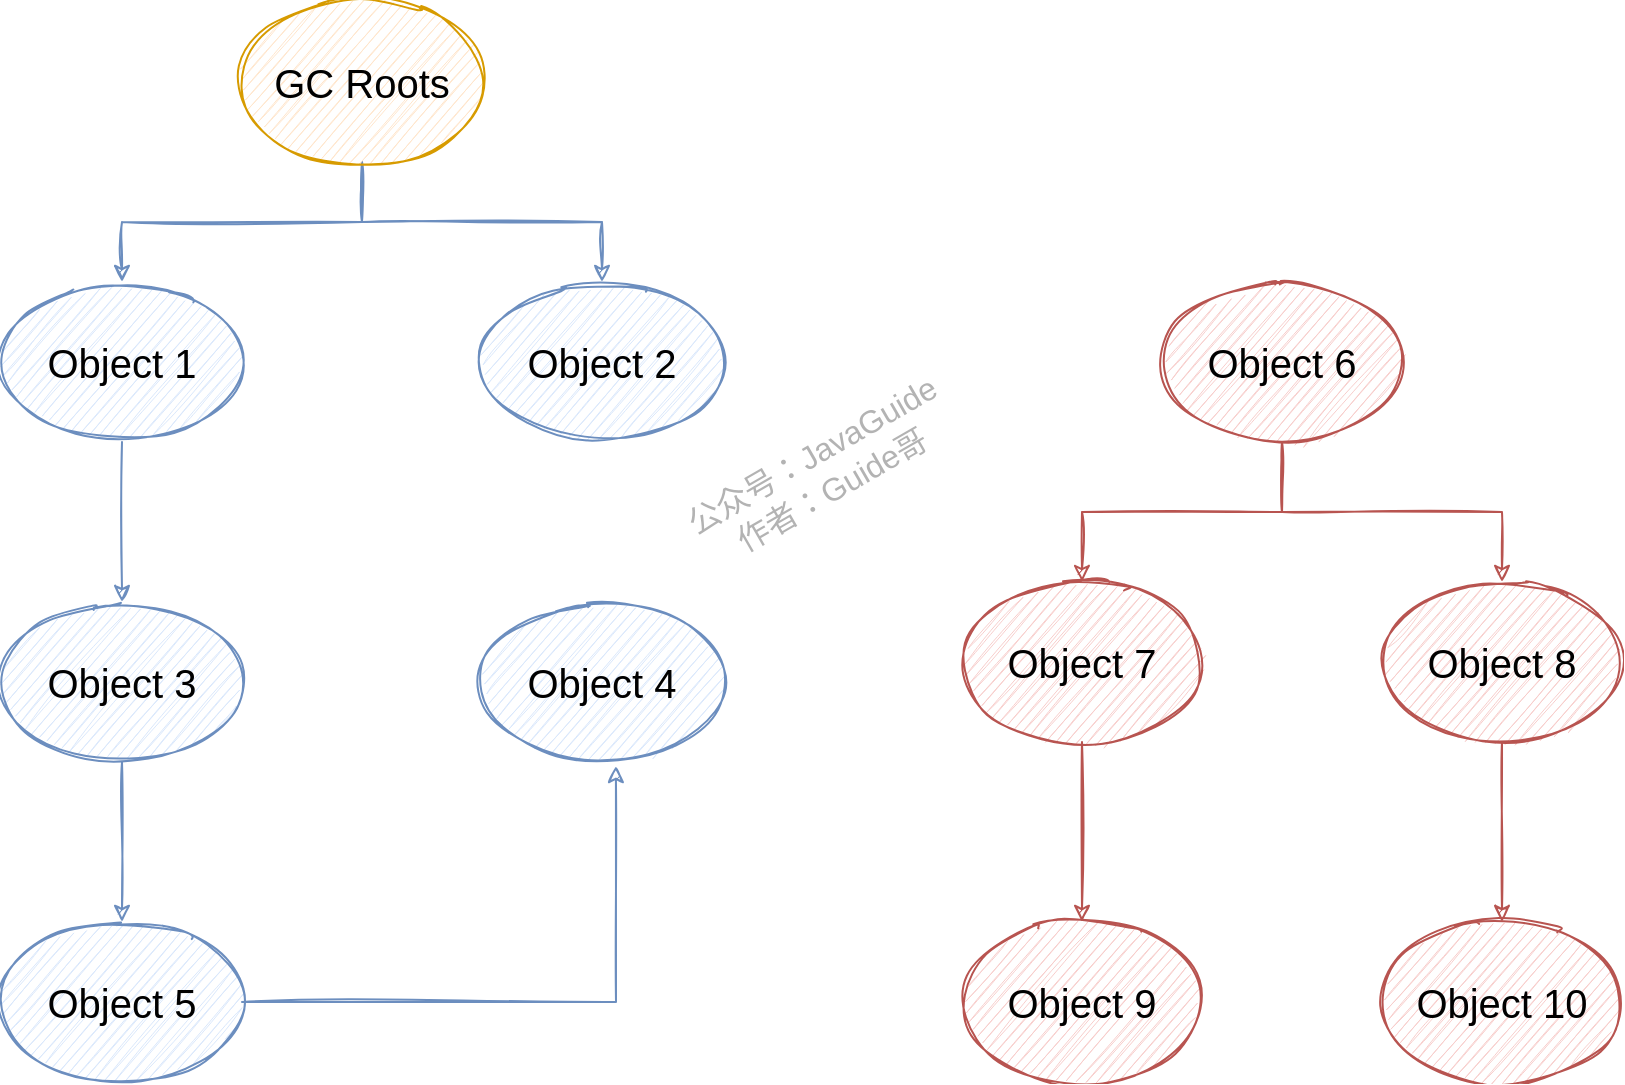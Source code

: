 <mxfile version="13.4.5" type="device"><diagram id="_ucA3QbZEiLBh5pHRP8F" name="Page-1"><mxGraphModel dx="1106" dy="997" grid="1" gridSize="10" guides="1" tooltips="1" connect="1" arrows="1" fold="1" page="1" pageScale="1" pageWidth="827" pageHeight="1169" math="0" shadow="0"><root><mxCell id="0"/><mxCell id="1" parent="0"/><mxCell id="XmB_iRhVbJTz12usiJVx-24" style="edgeStyle=orthogonalEdgeStyle;rounded=0;sketch=1;orthogonalLoop=1;jettySize=auto;html=1;strokeWidth=1;strokeColor=#6c8ebf;fillColor=#dae8fc;" edge="1" parent="1" source="XmB_iRhVbJTz12usiJVx-1" target="XmB_iRhVbJTz12usiJVx-2"><mxGeometry relative="1" as="geometry"/></mxCell><mxCell id="XmB_iRhVbJTz12usiJVx-25" style="edgeStyle=orthogonalEdgeStyle;rounded=0;sketch=1;orthogonalLoop=1;jettySize=auto;html=1;strokeWidth=1;strokeColor=#6c8ebf;fillColor=#dae8fc;" edge="1" parent="1" source="XmB_iRhVbJTz12usiJVx-1" target="XmB_iRhVbJTz12usiJVx-3"><mxGeometry relative="1" as="geometry"/></mxCell><mxCell id="XmB_iRhVbJTz12usiJVx-1" value="GC Roots" style="ellipse;whiteSpace=wrap;html=1;fontSize=20;fillColor=#ffe6cc;strokeColor=#d79b00;sketch=1;" vertex="1" parent="1"><mxGeometry x="160" y="190" width="120" height="80" as="geometry"/></mxCell><mxCell id="XmB_iRhVbJTz12usiJVx-26" style="edgeStyle=orthogonalEdgeStyle;rounded=0;sketch=1;orthogonalLoop=1;jettySize=auto;html=1;strokeWidth=1;strokeColor=#6c8ebf;fillColor=#dae8fc;" edge="1" parent="1" source="XmB_iRhVbJTz12usiJVx-2" target="XmB_iRhVbJTz12usiJVx-4"><mxGeometry relative="1" as="geometry"/></mxCell><mxCell id="XmB_iRhVbJTz12usiJVx-2" value="Object 1" style="ellipse;whiteSpace=wrap;html=1;fontSize=20;fillColor=#dae8fc;strokeColor=#6c8ebf;sketch=1;" vertex="1" parent="1"><mxGeometry x="40" y="330" width="120" height="80" as="geometry"/></mxCell><mxCell id="XmB_iRhVbJTz12usiJVx-3" value="Object 2" style="ellipse;whiteSpace=wrap;html=1;fontSize=20;fillColor=#dae8fc;strokeColor=#6c8ebf;sketch=1;" vertex="1" parent="1"><mxGeometry x="280" y="330" width="120" height="80" as="geometry"/></mxCell><mxCell id="XmB_iRhVbJTz12usiJVx-27" style="edgeStyle=orthogonalEdgeStyle;rounded=0;sketch=1;orthogonalLoop=1;jettySize=auto;html=1;strokeWidth=1;strokeColor=#6c8ebf;fillColor=#dae8fc;" edge="1" parent="1" source="XmB_iRhVbJTz12usiJVx-4" target="XmB_iRhVbJTz12usiJVx-6"><mxGeometry relative="1" as="geometry"/></mxCell><mxCell id="XmB_iRhVbJTz12usiJVx-4" value="Object 3" style="ellipse;whiteSpace=wrap;html=1;fontSize=20;fillColor=#dae8fc;strokeColor=#6c8ebf;sketch=1;" vertex="1" parent="1"><mxGeometry x="40" y="490" width="120" height="80" as="geometry"/></mxCell><mxCell id="XmB_iRhVbJTz12usiJVx-5" value="Object 4" style="ellipse;whiteSpace=wrap;html=1;fontSize=20;fillColor=#dae8fc;strokeColor=#6c8ebf;sketch=1;" vertex="1" parent="1"><mxGeometry x="280" y="490" width="120" height="80" as="geometry"/></mxCell><mxCell id="XmB_iRhVbJTz12usiJVx-28" style="edgeStyle=orthogonalEdgeStyle;rounded=0;sketch=1;orthogonalLoop=1;jettySize=auto;html=1;exitX=1;exitY=0.5;exitDx=0;exitDy=0;entryX=0.558;entryY=1.025;entryDx=0;entryDy=0;entryPerimeter=0;strokeWidth=1;strokeColor=#6c8ebf;fillColor=#dae8fc;" edge="1" parent="1" source="XmB_iRhVbJTz12usiJVx-6" target="XmB_iRhVbJTz12usiJVx-5"><mxGeometry relative="1" as="geometry"/></mxCell><mxCell id="XmB_iRhVbJTz12usiJVx-6" value="Object 5" style="ellipse;whiteSpace=wrap;html=1;fontSize=20;fillColor=#dae8fc;strokeColor=#6c8ebf;sketch=1;" vertex="1" parent="1"><mxGeometry x="40" y="650" width="120" height="80" as="geometry"/></mxCell><mxCell id="XmB_iRhVbJTz12usiJVx-31" style="edgeStyle=orthogonalEdgeStyle;rounded=0;sketch=1;orthogonalLoop=1;jettySize=auto;html=1;strokeColor=#b85450;strokeWidth=1;fillColor=#f8cecc;" edge="1" parent="1" source="XmB_iRhVbJTz12usiJVx-13" target="XmB_iRhVbJTz12usiJVx-17"><mxGeometry relative="1" as="geometry"/></mxCell><mxCell id="XmB_iRhVbJTz12usiJVx-33" style="edgeStyle=orthogonalEdgeStyle;rounded=0;sketch=1;orthogonalLoop=1;jettySize=auto;html=1;strokeColor=#b85450;strokeWidth=1;fillColor=#f8cecc;" edge="1" parent="1" source="XmB_iRhVbJTz12usiJVx-13" target="XmB_iRhVbJTz12usiJVx-15"><mxGeometry relative="1" as="geometry"/></mxCell><mxCell id="XmB_iRhVbJTz12usiJVx-13" value="Object 6" style="ellipse;whiteSpace=wrap;html=1;fontSize=20;fillColor=#f8cecc;strokeColor=#b85450;sketch=1;" vertex="1" parent="1"><mxGeometry x="620" y="330" width="120" height="80" as="geometry"/></mxCell><mxCell id="XmB_iRhVbJTz12usiJVx-34" style="edgeStyle=orthogonalEdgeStyle;rounded=0;sketch=1;orthogonalLoop=1;jettySize=auto;html=1;entryX=0.5;entryY=0;entryDx=0;entryDy=0;strokeColor=#b85450;strokeWidth=1;fillColor=#f8cecc;" edge="1" parent="1" source="XmB_iRhVbJTz12usiJVx-15" target="XmB_iRhVbJTz12usiJVx-18"><mxGeometry relative="1" as="geometry"/></mxCell><mxCell id="XmB_iRhVbJTz12usiJVx-15" value="Object 8" style="ellipse;whiteSpace=wrap;html=1;fontSize=20;fillColor=#f8cecc;strokeColor=#b85450;sketch=1;" vertex="1" parent="1"><mxGeometry x="730" y="480" width="120" height="80" as="geometry"/></mxCell><mxCell id="XmB_iRhVbJTz12usiJVx-32" style="edgeStyle=orthogonalEdgeStyle;rounded=0;sketch=1;orthogonalLoop=1;jettySize=auto;html=1;entryX=0.5;entryY=0;entryDx=0;entryDy=0;strokeColor=#b85450;strokeWidth=1;fillColor=#f8cecc;" edge="1" parent="1" source="XmB_iRhVbJTz12usiJVx-17" target="XmB_iRhVbJTz12usiJVx-19"><mxGeometry relative="1" as="geometry"/></mxCell><mxCell id="XmB_iRhVbJTz12usiJVx-17" value="Object 7" style="ellipse;whiteSpace=wrap;html=1;fontSize=20;fillColor=#f8cecc;strokeColor=#b85450;sketch=1;" vertex="1" parent="1"><mxGeometry x="520" y="480" width="120" height="80" as="geometry"/></mxCell><mxCell id="XmB_iRhVbJTz12usiJVx-18" value="Object 10" style="ellipse;whiteSpace=wrap;html=1;fontSize=20;fillColor=#f8cecc;strokeColor=#b85450;sketch=1;" vertex="1" parent="1"><mxGeometry x="730" y="650" width="120" height="80" as="geometry"/></mxCell><mxCell id="XmB_iRhVbJTz12usiJVx-19" value="Object 9" style="ellipse;whiteSpace=wrap;html=1;fontSize=20;fillColor=#f8cecc;strokeColor=#b85450;sketch=1;" vertex="1" parent="1"><mxGeometry x="520" y="650" width="120" height="80" as="geometry"/></mxCell><mxCell id="XmB_iRhVbJTz12usiJVx-35" value="公众号：JavaGuide&lt;br style=&quot;font-size: 16px;&quot;&gt;作者：Guide哥" style="text;html=1;strokeColor=none;fillColor=none;align=center;verticalAlign=middle;whiteSpace=wrap;rounded=0;labelBackgroundColor=none;fontSize=16;fontColor=#B3B3B3;rotation=-30;sketch=1;" vertex="1" parent="1"><mxGeometry x="360" y="420" width="180" height="10" as="geometry"/></mxCell></root></mxGraphModel></diagram></mxfile>